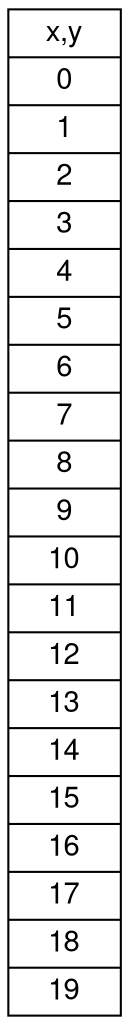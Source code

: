 digraph grid
{
	fontname="Helvetica,Arial,sans-serif"
	node [fontname="Helvetica,Arial,sans-serif"]
	edge [fontname="Helvetica,Arial,sans-serif"]
	layout=dot
	//label="grid"
	labelloc = "t"
	node [shape=record]
	

	edge [weight=1000 style=dashed color=dimgrey]

	Matris [label = "{x,y|0|1|2|3|4|5|6|7|8|9|10|11|12|13|14|15|16|17|18|19}
    "];

}